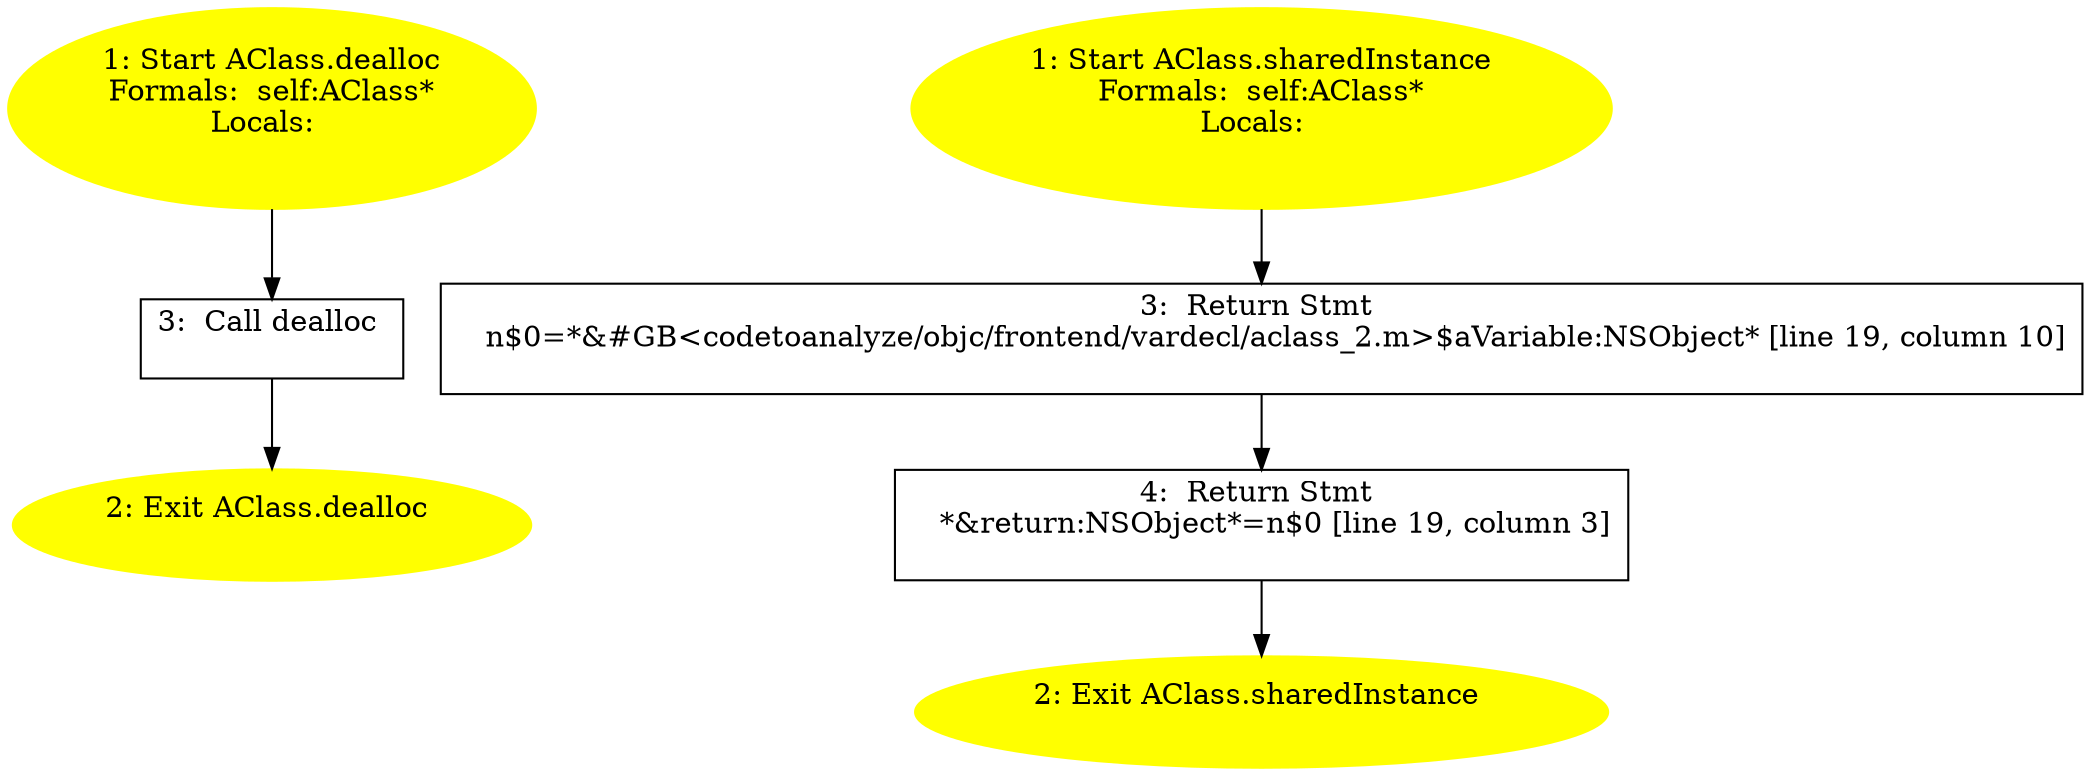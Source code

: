 /* @generated */
digraph cfg {
"dealloc#AClass#instance.5339a8e9aec421a1f58ba25e08faeb6b_1" [label="1: Start AClass.dealloc\nFormals:  self:AClass*\nLocals:  \n  " color=yellow style=filled]
	

	 "dealloc#AClass#instance.5339a8e9aec421a1f58ba25e08faeb6b_1" -> "dealloc#AClass#instance.5339a8e9aec421a1f58ba25e08faeb6b_3" ;
"dealloc#AClass#instance.5339a8e9aec421a1f58ba25e08faeb6b_2" [label="2: Exit AClass.dealloc \n  " color=yellow style=filled]
	

"dealloc#AClass#instance.5339a8e9aec421a1f58ba25e08faeb6b_3" [label="3:  Call dealloc \n  " shape="box"]
	

	 "dealloc#AClass#instance.5339a8e9aec421a1f58ba25e08faeb6b_3" -> "dealloc#AClass#instance.5339a8e9aec421a1f58ba25e08faeb6b_2" ;
"sharedInstance#AClass#instance.07ceaad875949bf6aaa9dc5e3605f563_1" [label="1: Start AClass.sharedInstance\nFormals:  self:AClass*\nLocals:  \n  " color=yellow style=filled]
	

	 "sharedInstance#AClass#instance.07ceaad875949bf6aaa9dc5e3605f563_1" -> "sharedInstance#AClass#instance.07ceaad875949bf6aaa9dc5e3605f563_3" ;
"sharedInstance#AClass#instance.07ceaad875949bf6aaa9dc5e3605f563_2" [label="2: Exit AClass.sharedInstance \n  " color=yellow style=filled]
	

"sharedInstance#AClass#instance.07ceaad875949bf6aaa9dc5e3605f563_3" [label="3:  Return Stmt \n   n$0=*&#GB<codetoanalyze/objc/frontend/vardecl/aclass_2.m>$aVariable:NSObject* [line 19, column 10]\n " shape="box"]
	

	 "sharedInstance#AClass#instance.07ceaad875949bf6aaa9dc5e3605f563_3" -> "sharedInstance#AClass#instance.07ceaad875949bf6aaa9dc5e3605f563_4" ;
"sharedInstance#AClass#instance.07ceaad875949bf6aaa9dc5e3605f563_4" [label="4:  Return Stmt \n   *&return:NSObject*=n$0 [line 19, column 3]\n " shape="box"]
	

	 "sharedInstance#AClass#instance.07ceaad875949bf6aaa9dc5e3605f563_4" -> "sharedInstance#AClass#instance.07ceaad875949bf6aaa9dc5e3605f563_2" ;
}
